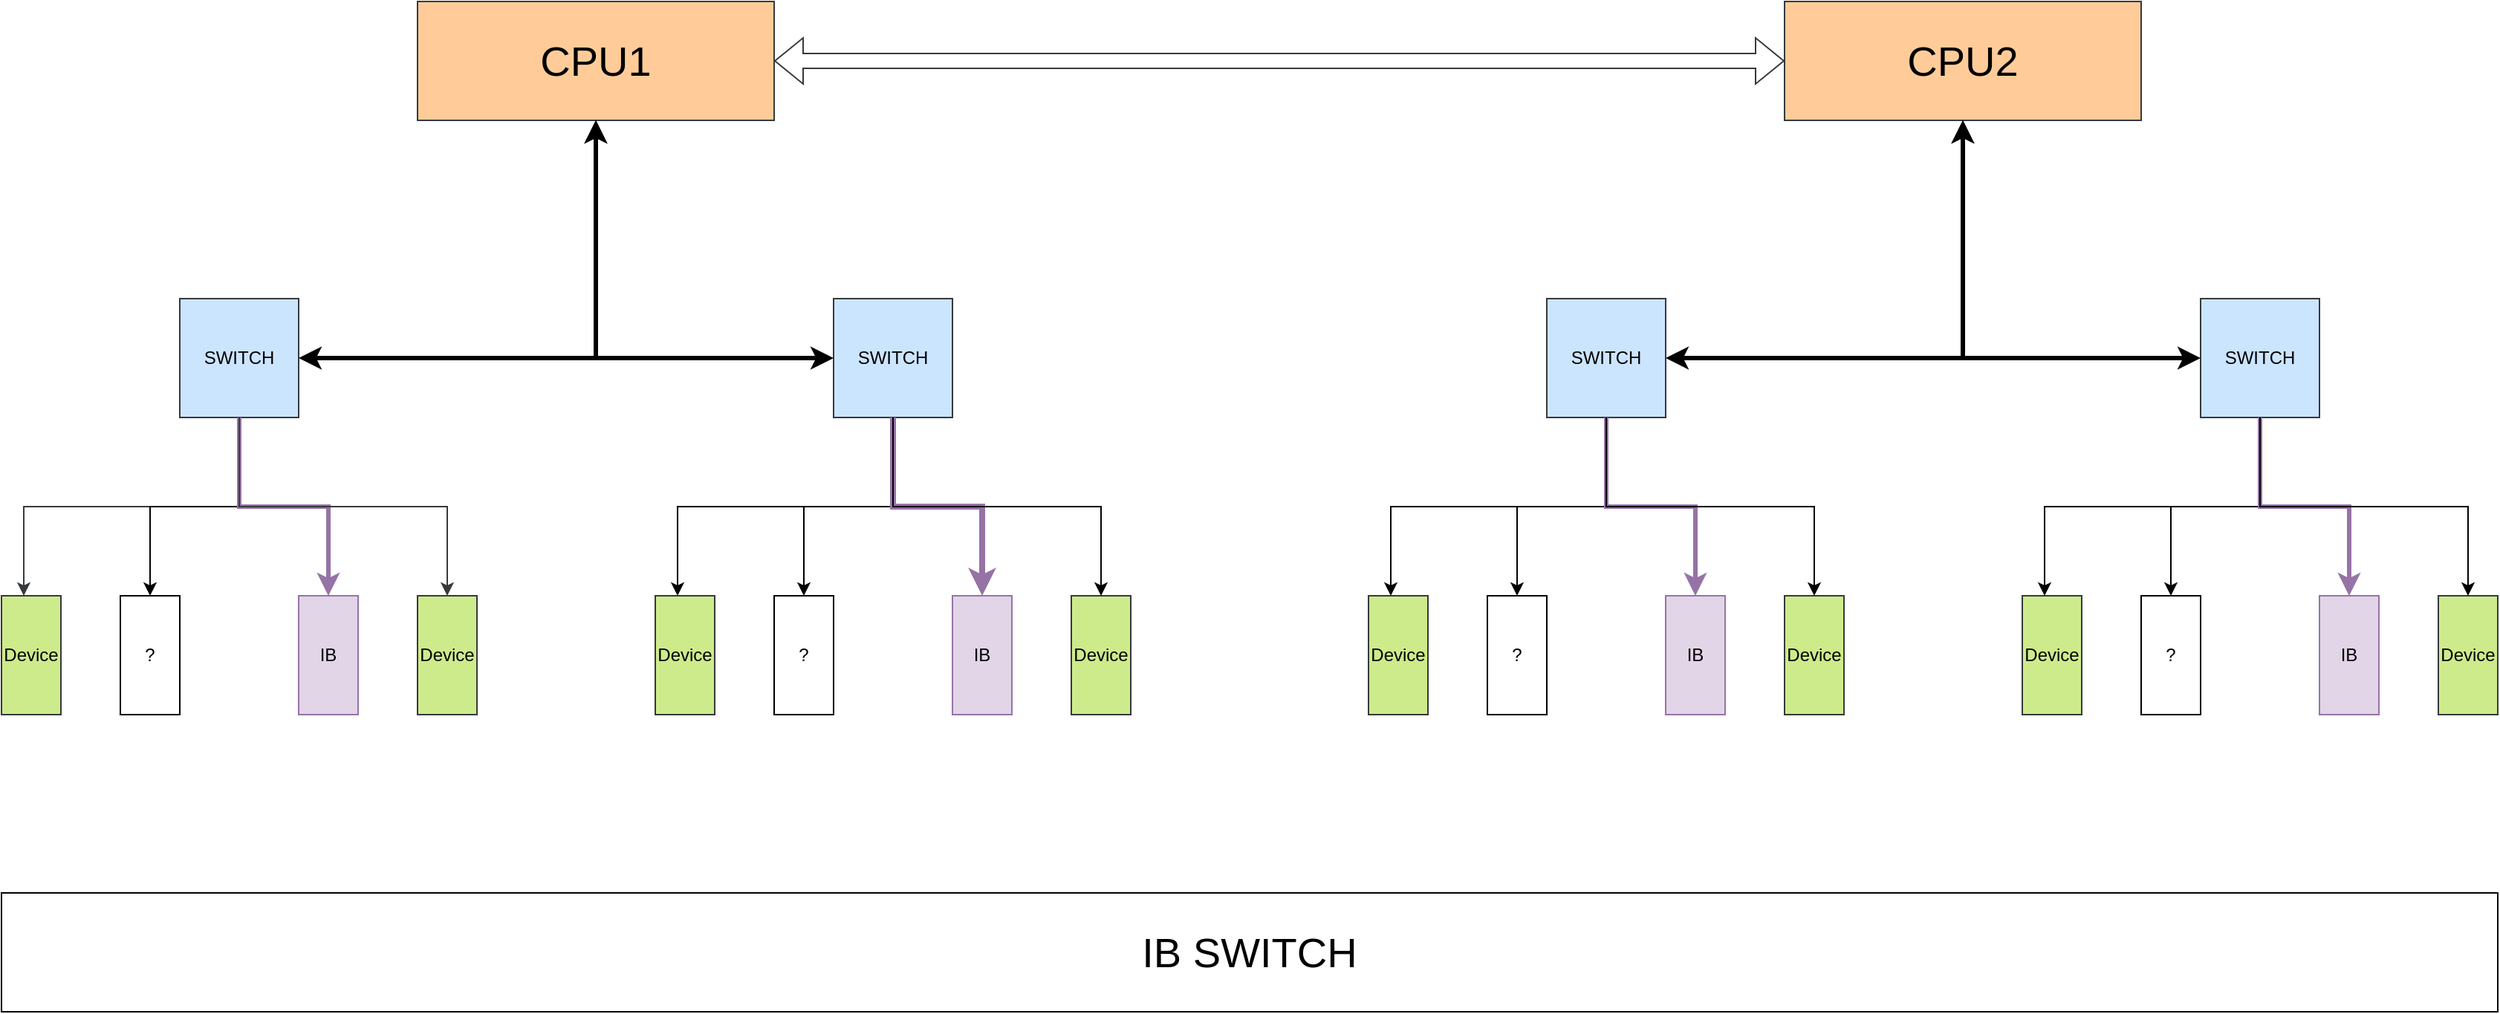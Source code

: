 <mxfile version="21.1.4" type="github">
  <diagram name="Page-1" id="OtXRAXoIm9ZtMbQRtGvd">
    <mxGraphModel dx="2358" dy="1304" grid="1" gridSize="10" guides="1" tooltips="1" connect="1" arrows="1" fold="1" page="1" pageScale="1" pageWidth="850" pageHeight="1100" math="0" shadow="0">
      <root>
        <mxCell id="0" />
        <mxCell id="1" parent="0" />
        <mxCell id="ZVxG6DAl9B7WvxPyJ5Zm-1" value="&lt;font style=&quot;font-size: 28px;&quot;&gt;CPU1&lt;/font&gt;" style="rounded=0;whiteSpace=wrap;html=1;fillColor=#ffcc99;strokeColor=#36393d;" parent="1" vertex="1">
          <mxGeometry x="280" y="200" width="240" height="80" as="geometry" />
        </mxCell>
        <mxCell id="ZVxG6DAl9B7WvxPyJ5Zm-9" value="" style="edgeStyle=orthogonalEdgeStyle;rounded=0;orthogonalLoop=1;jettySize=auto;html=1;fillColor=#cdeb8b;strokeColor=#36393d;" parent="1" source="ZVxG6DAl9B7WvxPyJ5Zm-4" target="ZVxG6DAl9B7WvxPyJ5Zm-8" edge="1">
          <mxGeometry relative="1" as="geometry">
            <Array as="points">
              <mxPoint x="160" y="540" />
              <mxPoint x="15" y="540" />
            </Array>
          </mxGeometry>
        </mxCell>
        <mxCell id="ZVxG6DAl9B7WvxPyJ5Zm-11" value="" style="edgeStyle=orthogonalEdgeStyle;rounded=0;orthogonalLoop=1;jettySize=auto;html=1;exitX=0.5;exitY=1;exitDx=0;exitDy=0;entryX=0.5;entryY=0;entryDx=0;entryDy=0;" parent="1" source="ZVxG6DAl9B7WvxPyJ5Zm-4" target="ZVxG6DAl9B7WvxPyJ5Zm-10" edge="1">
          <mxGeometry relative="1" as="geometry">
            <Array as="points">
              <mxPoint x="160" y="540" />
              <mxPoint x="100" y="540" />
            </Array>
          </mxGeometry>
        </mxCell>
        <mxCell id="ZVxG6DAl9B7WvxPyJ5Zm-4" value="SWITCH" style="rounded=0;whiteSpace=wrap;html=1;fillColor=#cce5ff;strokeColor=#36393d;" parent="1" vertex="1">
          <mxGeometry x="120" y="400" width="80" height="80" as="geometry" />
        </mxCell>
        <mxCell id="ZVxG6DAl9B7WvxPyJ5Zm-8" value="Device" style="rounded=0;whiteSpace=wrap;html=1;fillColor=#cdeb8b;strokeColor=#36393d;" parent="1" vertex="1">
          <mxGeometry y="600" width="40" height="80" as="geometry" />
        </mxCell>
        <mxCell id="ZVxG6DAl9B7WvxPyJ5Zm-10" value="?" style="rounded=0;whiteSpace=wrap;html=1;" parent="1" vertex="1">
          <mxGeometry x="80" y="600" width="40" height="80" as="geometry" />
        </mxCell>
        <mxCell id="ZVxG6DAl9B7WvxPyJ5Zm-13" value="" style="edgeStyle=orthogonalEdgeStyle;rounded=0;orthogonalLoop=1;jettySize=auto;html=1;entryX=0.5;entryY=0;entryDx=0;entryDy=0;fillColor=#e1d5e7;strokeColor=#9673a6;strokeWidth=3;" parent="1" source="ZVxG6DAl9B7WvxPyJ5Zm-4" target="ZVxG6DAl9B7WvxPyJ5Zm-12" edge="1">
          <mxGeometry relative="1" as="geometry">
            <mxPoint x="160" y="480" as="sourcePoint" />
            <mxPoint x="105" y="600" as="targetPoint" />
            <Array as="points">
              <mxPoint x="160" y="540" />
              <mxPoint x="220" y="540" />
            </Array>
          </mxGeometry>
        </mxCell>
        <mxCell id="ZVxG6DAl9B7WvxPyJ5Zm-12" value="IB" style="rounded=0;whiteSpace=wrap;html=1;fillColor=#e1d5e7;strokeColor=#9673a6;" parent="1" vertex="1">
          <mxGeometry x="200" y="600" width="40" height="80" as="geometry" />
        </mxCell>
        <mxCell id="ZVxG6DAl9B7WvxPyJ5Zm-14" value="Device" style="rounded=0;whiteSpace=wrap;html=1;fillColor=#cdeb8b;strokeColor=#36393d;" parent="1" vertex="1">
          <mxGeometry x="280" y="600" width="40" height="80" as="geometry" />
        </mxCell>
        <mxCell id="ZVxG6DAl9B7WvxPyJ5Zm-15" value="" style="edgeStyle=orthogonalEdgeStyle;rounded=0;orthogonalLoop=1;jettySize=auto;html=1;entryX=0.5;entryY=0;entryDx=0;entryDy=0;exitX=0.5;exitY=1;exitDx=0;exitDy=0;fillColor=#cdeb8b;strokeColor=#36393d;" parent="1" source="ZVxG6DAl9B7WvxPyJ5Zm-4" target="ZVxG6DAl9B7WvxPyJ5Zm-14" edge="1">
          <mxGeometry relative="1" as="geometry">
            <mxPoint x="170" y="490" as="sourcePoint" />
            <mxPoint x="230" y="610" as="targetPoint" />
            <Array as="points">
              <mxPoint x="160" y="540" />
              <mxPoint x="300" y="540" />
            </Array>
          </mxGeometry>
        </mxCell>
        <mxCell id="ZVxG6DAl9B7WvxPyJ5Zm-16" value="" style="edgeStyle=orthogonalEdgeStyle;rounded=0;orthogonalLoop=1;jettySize=auto;html=1;" parent="1" source="ZVxG6DAl9B7WvxPyJ5Zm-18" target="ZVxG6DAl9B7WvxPyJ5Zm-19" edge="1">
          <mxGeometry relative="1" as="geometry">
            <Array as="points">
              <mxPoint x="600" y="540" />
              <mxPoint x="455" y="540" />
            </Array>
          </mxGeometry>
        </mxCell>
        <mxCell id="ZVxG6DAl9B7WvxPyJ5Zm-17" value="" style="edgeStyle=orthogonalEdgeStyle;rounded=0;orthogonalLoop=1;jettySize=auto;html=1;exitX=0.5;exitY=1;exitDx=0;exitDy=0;entryX=0.5;entryY=0;entryDx=0;entryDy=0;" parent="1" source="ZVxG6DAl9B7WvxPyJ5Zm-18" target="ZVxG6DAl9B7WvxPyJ5Zm-20" edge="1">
          <mxGeometry relative="1" as="geometry">
            <Array as="points">
              <mxPoint x="600" y="540" />
              <mxPoint x="540" y="540" />
            </Array>
          </mxGeometry>
        </mxCell>
        <mxCell id="ZVxG6DAl9B7WvxPyJ5Zm-18" value="SWITCH" style="rounded=0;whiteSpace=wrap;html=1;fillColor=#cce5ff;strokeColor=#36393d;" parent="1" vertex="1">
          <mxGeometry x="560" y="400" width="80" height="80" as="geometry" />
        </mxCell>
        <mxCell id="ZVxG6DAl9B7WvxPyJ5Zm-19" value="Device" style="rounded=0;whiteSpace=wrap;html=1;fillColor=#cdeb8b;strokeColor=#36393d;" parent="1" vertex="1">
          <mxGeometry x="440" y="600" width="40" height="80" as="geometry" />
        </mxCell>
        <mxCell id="ZVxG6DAl9B7WvxPyJ5Zm-20" value="?" style="rounded=0;whiteSpace=wrap;html=1;" parent="1" vertex="1">
          <mxGeometry x="520" y="600" width="40" height="80" as="geometry" />
        </mxCell>
        <mxCell id="ZVxG6DAl9B7WvxPyJ5Zm-21" value="" style="edgeStyle=orthogonalEdgeStyle;rounded=0;orthogonalLoop=1;jettySize=auto;html=1;entryX=0.5;entryY=0;entryDx=0;entryDy=0;fillColor=#e1d5e7;strokeColor=#9673a6;strokeWidth=4;" parent="1" source="ZVxG6DAl9B7WvxPyJ5Zm-18" target="ZVxG6DAl9B7WvxPyJ5Zm-22" edge="1">
          <mxGeometry relative="1" as="geometry">
            <mxPoint x="600" y="480" as="sourcePoint" />
            <mxPoint x="545" y="600" as="targetPoint" />
            <Array as="points">
              <mxPoint x="600" y="540" />
              <mxPoint x="660" y="540" />
            </Array>
          </mxGeometry>
        </mxCell>
        <mxCell id="ZVxG6DAl9B7WvxPyJ5Zm-22" value="IB" style="rounded=0;whiteSpace=wrap;html=1;fillColor=#e1d5e7;strokeColor=#9673a6;" parent="1" vertex="1">
          <mxGeometry x="640" y="600" width="40" height="80" as="geometry" />
        </mxCell>
        <mxCell id="ZVxG6DAl9B7WvxPyJ5Zm-23" value="Device" style="rounded=0;whiteSpace=wrap;html=1;fillColor=#cdeb8b;strokeColor=#36393d;" parent="1" vertex="1">
          <mxGeometry x="720" y="600" width="40" height="80" as="geometry" />
        </mxCell>
        <mxCell id="ZVxG6DAl9B7WvxPyJ5Zm-24" value="" style="edgeStyle=orthogonalEdgeStyle;rounded=0;orthogonalLoop=1;jettySize=auto;html=1;entryX=0.5;entryY=0;entryDx=0;entryDy=0;exitX=0.5;exitY=1;exitDx=0;exitDy=0;" parent="1" source="ZVxG6DAl9B7WvxPyJ5Zm-18" target="ZVxG6DAl9B7WvxPyJ5Zm-23" edge="1">
          <mxGeometry relative="1" as="geometry">
            <mxPoint x="610" y="490" as="sourcePoint" />
            <mxPoint x="670" y="610" as="targetPoint" />
            <Array as="points">
              <mxPoint x="600" y="540" />
              <mxPoint x="740" y="540" />
            </Array>
          </mxGeometry>
        </mxCell>
        <mxCell id="ZVxG6DAl9B7WvxPyJ5Zm-27" value="" style="endArrow=classic;startArrow=classic;html=1;rounded=0;entryX=0.5;entryY=1;entryDx=0;entryDy=0;exitX=0;exitY=0.5;exitDx=0;exitDy=0;strokeWidth=3;" parent="1" source="ZVxG6DAl9B7WvxPyJ5Zm-18" target="ZVxG6DAl9B7WvxPyJ5Zm-1" edge="1">
          <mxGeometry width="50" height="50" relative="1" as="geometry">
            <mxPoint x="710" y="790" as="sourcePoint" />
            <mxPoint x="760" y="740" as="targetPoint" />
            <Array as="points">
              <mxPoint x="400" y="440" />
            </Array>
          </mxGeometry>
        </mxCell>
        <mxCell id="ZVxG6DAl9B7WvxPyJ5Zm-28" value="" style="endArrow=classic;startArrow=classic;html=1;rounded=0;entryX=0.5;entryY=1;entryDx=0;entryDy=0;strokeWidth=3;" parent="1" source="ZVxG6DAl9B7WvxPyJ5Zm-4" target="ZVxG6DAl9B7WvxPyJ5Zm-1" edge="1">
          <mxGeometry width="50" height="50" relative="1" as="geometry">
            <mxPoint x="570" y="450" as="sourcePoint" />
            <mxPoint x="410" y="290" as="targetPoint" />
            <Array as="points">
              <mxPoint x="400" y="440" />
            </Array>
          </mxGeometry>
        </mxCell>
        <mxCell id="ZVxG6DAl9B7WvxPyJ5Zm-29" value="&lt;font style=&quot;font-size: 28px;&quot;&gt;CPU2&lt;/font&gt;" style="rounded=0;whiteSpace=wrap;html=1;fillColor=#ffcc99;strokeColor=#36393d;" parent="1" vertex="1">
          <mxGeometry x="1200" y="200" width="240" height="80" as="geometry" />
        </mxCell>
        <mxCell id="ZVxG6DAl9B7WvxPyJ5Zm-30" value="" style="edgeStyle=orthogonalEdgeStyle;rounded=0;orthogonalLoop=1;jettySize=auto;html=1;" parent="1" source="ZVxG6DAl9B7WvxPyJ5Zm-32" target="ZVxG6DAl9B7WvxPyJ5Zm-33" edge="1">
          <mxGeometry relative="1" as="geometry">
            <Array as="points">
              <mxPoint x="1080" y="540" />
              <mxPoint x="935" y="540" />
            </Array>
          </mxGeometry>
        </mxCell>
        <mxCell id="ZVxG6DAl9B7WvxPyJ5Zm-31" value="" style="edgeStyle=orthogonalEdgeStyle;rounded=0;orthogonalLoop=1;jettySize=auto;html=1;exitX=0.5;exitY=1;exitDx=0;exitDy=0;entryX=0.5;entryY=0;entryDx=0;entryDy=0;" parent="1" source="ZVxG6DAl9B7WvxPyJ5Zm-32" target="ZVxG6DAl9B7WvxPyJ5Zm-34" edge="1">
          <mxGeometry relative="1" as="geometry">
            <Array as="points">
              <mxPoint x="1080" y="540" />
              <mxPoint x="1020" y="540" />
            </Array>
          </mxGeometry>
        </mxCell>
        <mxCell id="ZVxG6DAl9B7WvxPyJ5Zm-32" value="SWITCH" style="rounded=0;whiteSpace=wrap;html=1;fillColor=#cce5ff;strokeColor=#36393d;" parent="1" vertex="1">
          <mxGeometry x="1040" y="400" width="80" height="80" as="geometry" />
        </mxCell>
        <mxCell id="ZVxG6DAl9B7WvxPyJ5Zm-33" value="Device" style="rounded=0;whiteSpace=wrap;html=1;fillColor=#cdeb8b;strokeColor=#36393d;" parent="1" vertex="1">
          <mxGeometry x="920" y="600" width="40" height="80" as="geometry" />
        </mxCell>
        <mxCell id="ZVxG6DAl9B7WvxPyJ5Zm-34" value="?" style="rounded=0;whiteSpace=wrap;html=1;" parent="1" vertex="1">
          <mxGeometry x="1000" y="600" width="40" height="80" as="geometry" />
        </mxCell>
        <mxCell id="ZVxG6DAl9B7WvxPyJ5Zm-35" value="" style="edgeStyle=orthogonalEdgeStyle;rounded=0;orthogonalLoop=1;jettySize=auto;html=1;entryX=0.5;entryY=0;entryDx=0;entryDy=0;fillColor=#e1d5e7;strokeColor=#9673a6;strokeWidth=3;" parent="1" source="ZVxG6DAl9B7WvxPyJ5Zm-32" target="ZVxG6DAl9B7WvxPyJ5Zm-36" edge="1">
          <mxGeometry relative="1" as="geometry">
            <mxPoint x="1080" y="480" as="sourcePoint" />
            <mxPoint x="1025" y="600" as="targetPoint" />
            <Array as="points">
              <mxPoint x="1080" y="540" />
              <mxPoint x="1140" y="540" />
            </Array>
          </mxGeometry>
        </mxCell>
        <mxCell id="ZVxG6DAl9B7WvxPyJ5Zm-36" value="IB" style="rounded=0;whiteSpace=wrap;html=1;fillColor=#e1d5e7;strokeColor=#9673a6;" parent="1" vertex="1">
          <mxGeometry x="1120" y="600" width="40" height="80" as="geometry" />
        </mxCell>
        <mxCell id="ZVxG6DAl9B7WvxPyJ5Zm-37" value="Device" style="rounded=0;whiteSpace=wrap;html=1;fillColor=#cdeb8b;strokeColor=#36393d;" parent="1" vertex="1">
          <mxGeometry x="1200" y="600" width="40" height="80" as="geometry" />
        </mxCell>
        <mxCell id="ZVxG6DAl9B7WvxPyJ5Zm-38" value="" style="edgeStyle=orthogonalEdgeStyle;rounded=0;orthogonalLoop=1;jettySize=auto;html=1;entryX=0.5;entryY=0;entryDx=0;entryDy=0;exitX=0.5;exitY=1;exitDx=0;exitDy=0;" parent="1" source="ZVxG6DAl9B7WvxPyJ5Zm-32" target="ZVxG6DAl9B7WvxPyJ5Zm-37" edge="1">
          <mxGeometry relative="1" as="geometry">
            <mxPoint x="1090" y="490" as="sourcePoint" />
            <mxPoint x="1150" y="610" as="targetPoint" />
            <Array as="points">
              <mxPoint x="1080" y="540" />
              <mxPoint x="1220" y="540" />
            </Array>
          </mxGeometry>
        </mxCell>
        <mxCell id="ZVxG6DAl9B7WvxPyJ5Zm-39" value="" style="edgeStyle=orthogonalEdgeStyle;rounded=0;orthogonalLoop=1;jettySize=auto;html=1;" parent="1" source="ZVxG6DAl9B7WvxPyJ5Zm-41" target="ZVxG6DAl9B7WvxPyJ5Zm-42" edge="1">
          <mxGeometry relative="1" as="geometry">
            <Array as="points">
              <mxPoint x="1520" y="540" />
              <mxPoint x="1375" y="540" />
            </Array>
          </mxGeometry>
        </mxCell>
        <mxCell id="ZVxG6DAl9B7WvxPyJ5Zm-40" value="" style="edgeStyle=orthogonalEdgeStyle;rounded=0;orthogonalLoop=1;jettySize=auto;html=1;exitX=0.5;exitY=1;exitDx=0;exitDy=0;entryX=0.5;entryY=0;entryDx=0;entryDy=0;" parent="1" source="ZVxG6DAl9B7WvxPyJ5Zm-41" target="ZVxG6DAl9B7WvxPyJ5Zm-43" edge="1">
          <mxGeometry relative="1" as="geometry">
            <Array as="points">
              <mxPoint x="1520" y="540" />
              <mxPoint x="1460" y="540" />
            </Array>
          </mxGeometry>
        </mxCell>
        <mxCell id="ZVxG6DAl9B7WvxPyJ5Zm-41" value="SWITCH" style="rounded=0;whiteSpace=wrap;html=1;fillColor=#cce5ff;strokeColor=#36393d;" parent="1" vertex="1">
          <mxGeometry x="1480" y="400" width="80" height="80" as="geometry" />
        </mxCell>
        <mxCell id="ZVxG6DAl9B7WvxPyJ5Zm-42" value="Device" style="rounded=0;whiteSpace=wrap;html=1;fillColor=#cdeb8b;strokeColor=#36393d;" parent="1" vertex="1">
          <mxGeometry x="1360" y="600" width="40" height="80" as="geometry" />
        </mxCell>
        <mxCell id="ZVxG6DAl9B7WvxPyJ5Zm-43" value="?" style="rounded=0;whiteSpace=wrap;html=1;" parent="1" vertex="1">
          <mxGeometry x="1440" y="600" width="40" height="80" as="geometry" />
        </mxCell>
        <mxCell id="ZVxG6DAl9B7WvxPyJ5Zm-44" value="" style="edgeStyle=orthogonalEdgeStyle;rounded=0;orthogonalLoop=1;jettySize=auto;html=1;entryX=0.5;entryY=0;entryDx=0;entryDy=0;fillColor=#e1d5e7;strokeColor=#9673a6;strokeWidth=3;" parent="1" source="ZVxG6DAl9B7WvxPyJ5Zm-41" target="ZVxG6DAl9B7WvxPyJ5Zm-45" edge="1">
          <mxGeometry relative="1" as="geometry">
            <mxPoint x="1520" y="480" as="sourcePoint" />
            <mxPoint x="1465" y="600" as="targetPoint" />
            <Array as="points">
              <mxPoint x="1520" y="540" />
              <mxPoint x="1580" y="540" />
            </Array>
          </mxGeometry>
        </mxCell>
        <mxCell id="ZVxG6DAl9B7WvxPyJ5Zm-45" value="IB" style="rounded=0;whiteSpace=wrap;html=1;fillColor=#e1d5e7;strokeColor=#9673a6;" parent="1" vertex="1">
          <mxGeometry x="1560" y="600" width="40" height="80" as="geometry" />
        </mxCell>
        <mxCell id="ZVxG6DAl9B7WvxPyJ5Zm-46" value="Device" style="rounded=0;whiteSpace=wrap;html=1;fillColor=#cdeb8b;strokeColor=#36393d;" parent="1" vertex="1">
          <mxGeometry x="1640" y="600" width="40" height="80" as="geometry" />
        </mxCell>
        <mxCell id="ZVxG6DAl9B7WvxPyJ5Zm-47" value="" style="edgeStyle=orthogonalEdgeStyle;rounded=0;orthogonalLoop=1;jettySize=auto;html=1;entryX=0.5;entryY=0;entryDx=0;entryDy=0;exitX=0.5;exitY=1;exitDx=0;exitDy=0;" parent="1" source="ZVxG6DAl9B7WvxPyJ5Zm-41" target="ZVxG6DAl9B7WvxPyJ5Zm-46" edge="1">
          <mxGeometry relative="1" as="geometry">
            <mxPoint x="1530" y="490" as="sourcePoint" />
            <mxPoint x="1590" y="610" as="targetPoint" />
            <Array as="points">
              <mxPoint x="1520" y="540" />
              <mxPoint x="1660" y="540" />
            </Array>
          </mxGeometry>
        </mxCell>
        <mxCell id="ZVxG6DAl9B7WvxPyJ5Zm-48" value="" style="endArrow=classic;startArrow=classic;html=1;rounded=0;entryX=0.5;entryY=1;entryDx=0;entryDy=0;exitX=0;exitY=0.5;exitDx=0;exitDy=0;strokeWidth=3;" parent="1" source="ZVxG6DAl9B7WvxPyJ5Zm-41" target="ZVxG6DAl9B7WvxPyJ5Zm-29" edge="1">
          <mxGeometry width="50" height="50" relative="1" as="geometry">
            <mxPoint x="1630" y="790" as="sourcePoint" />
            <mxPoint x="1680" y="740" as="targetPoint" />
            <Array as="points">
              <mxPoint x="1320" y="440" />
            </Array>
          </mxGeometry>
        </mxCell>
        <mxCell id="ZVxG6DAl9B7WvxPyJ5Zm-49" value="" style="endArrow=classic;startArrow=classic;html=1;rounded=0;entryX=0.5;entryY=1;entryDx=0;entryDy=0;strokeWidth=3;" parent="1" source="ZVxG6DAl9B7WvxPyJ5Zm-32" target="ZVxG6DAl9B7WvxPyJ5Zm-29" edge="1">
          <mxGeometry width="50" height="50" relative="1" as="geometry">
            <mxPoint x="1490" y="450" as="sourcePoint" />
            <mxPoint x="1330" y="290" as="targetPoint" />
            <Array as="points">
              <mxPoint x="1320" y="440" />
            </Array>
          </mxGeometry>
        </mxCell>
        <mxCell id="ZVxG6DAl9B7WvxPyJ5Zm-50" value="" style="shape=flexArrow;endArrow=classic;startArrow=classic;html=1;rounded=0;entryX=0;entryY=0.5;entryDx=0;entryDy=0;fillColor=#ffffff;strokeColor=#36393d;" parent="1" source="ZVxG6DAl9B7WvxPyJ5Zm-1" target="ZVxG6DAl9B7WvxPyJ5Zm-29" edge="1">
          <mxGeometry width="100" height="100" relative="1" as="geometry">
            <mxPoint x="680" y="820" as="sourcePoint" />
            <mxPoint x="780" y="720" as="targetPoint" />
          </mxGeometry>
        </mxCell>
        <mxCell id="ZVxG6DAl9B7WvxPyJ5Zm-52" value="&lt;font style=&quot;font-size: 28px;&quot;&gt;IB SWITCH&lt;/font&gt;" style="rounded=0;whiteSpace=wrap;html=1;" parent="1" vertex="1">
          <mxGeometry y="800" width="1680" height="80" as="geometry" />
        </mxCell>
      </root>
    </mxGraphModel>
  </diagram>
</mxfile>
